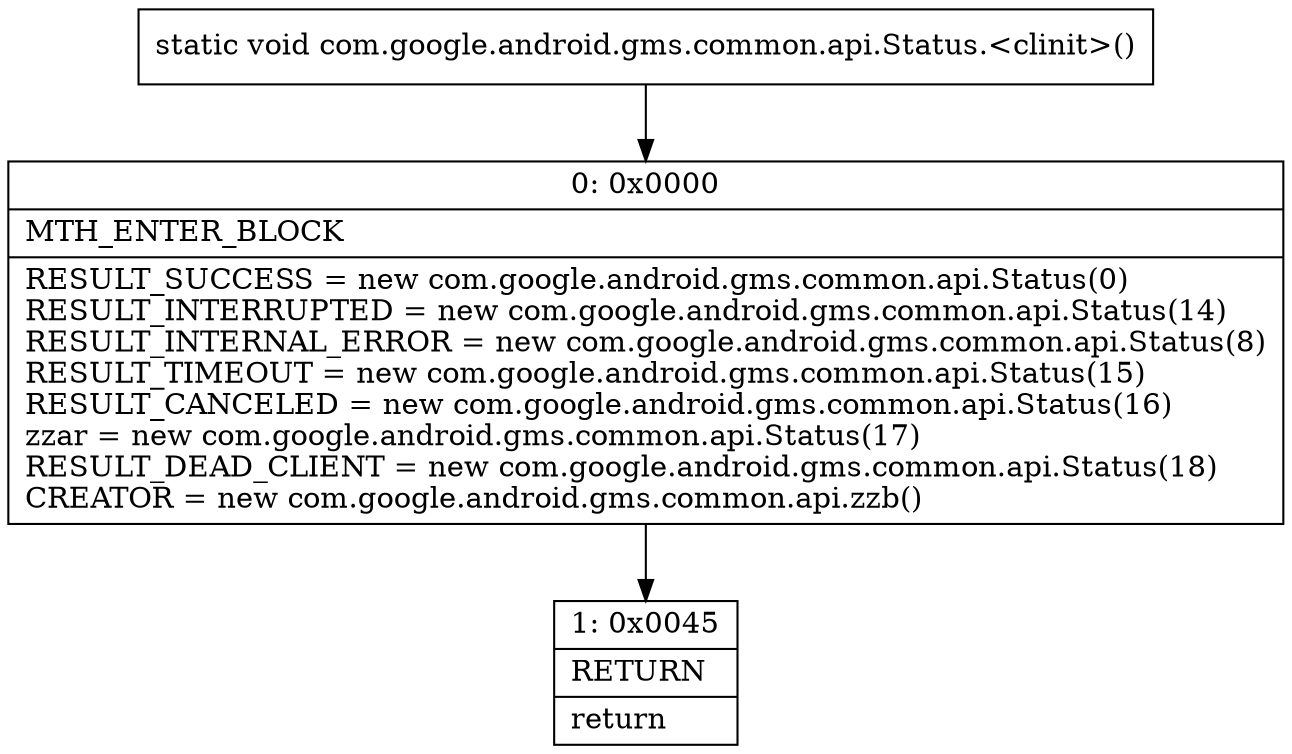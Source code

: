 digraph "CFG forcom.google.android.gms.common.api.Status.\<clinit\>()V" {
Node_0 [shape=record,label="{0\:\ 0x0000|MTH_ENTER_BLOCK\l|RESULT_SUCCESS = new com.google.android.gms.common.api.Status(0)\lRESULT_INTERRUPTED = new com.google.android.gms.common.api.Status(14)\lRESULT_INTERNAL_ERROR = new com.google.android.gms.common.api.Status(8)\lRESULT_TIMEOUT = new com.google.android.gms.common.api.Status(15)\lRESULT_CANCELED = new com.google.android.gms.common.api.Status(16)\lzzar = new com.google.android.gms.common.api.Status(17)\lRESULT_DEAD_CLIENT = new com.google.android.gms.common.api.Status(18)\lCREATOR = new com.google.android.gms.common.api.zzb()\l}"];
Node_1 [shape=record,label="{1\:\ 0x0045|RETURN\l|return\l}"];
MethodNode[shape=record,label="{static void com.google.android.gms.common.api.Status.\<clinit\>() }"];
MethodNode -> Node_0;
Node_0 -> Node_1;
}


